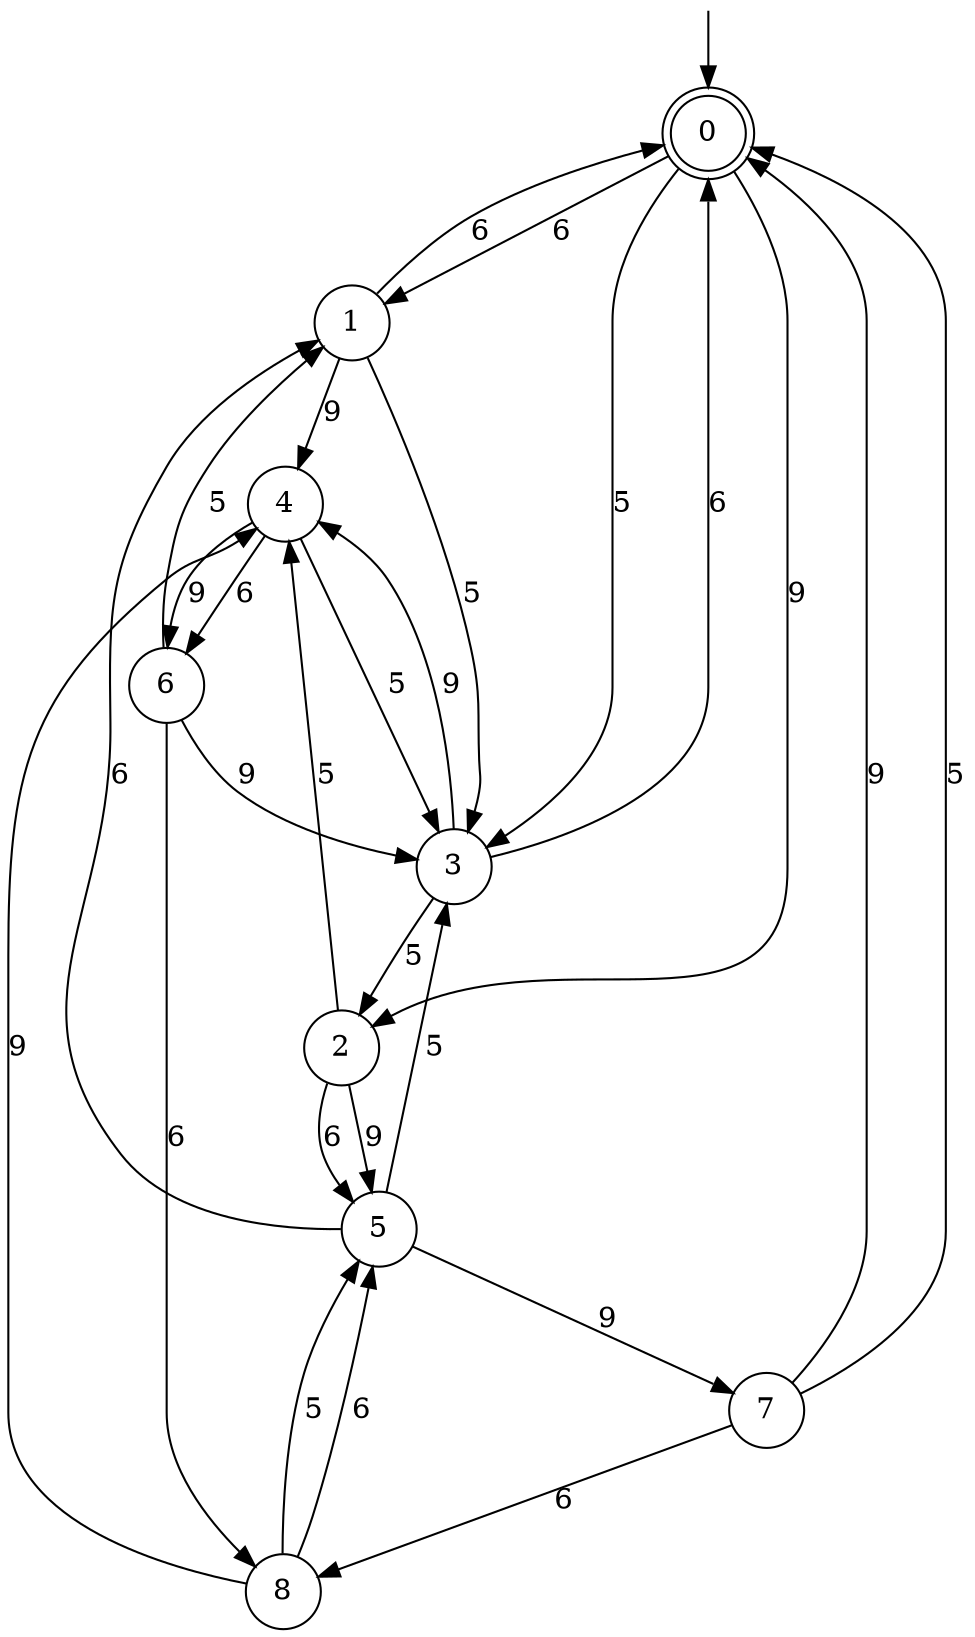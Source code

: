 digraph g {

	s0 [shape="doublecircle" label="0"];
	s1 [shape="circle" label="1"];
	s2 [shape="circle" label="2"];
	s3 [shape="circle" label="3"];
	s4 [shape="circle" label="4"];
	s5 [shape="circle" label="5"];
	s6 [shape="circle" label="6"];
	s7 [shape="circle" label="7"];
	s8 [shape="circle" label="8"];
	s0 -> s1 [label="6"];
	s0 -> s2 [label="9"];
	s0 -> s3 [label="5"];
	s1 -> s0 [label="6"];
	s1 -> s4 [label="9"];
	s1 -> s3 [label="5"];
	s2 -> s5 [label="6"];
	s2 -> s5 [label="9"];
	s2 -> s4 [label="5"];
	s3 -> s0 [label="6"];
	s3 -> s4 [label="9"];
	s3 -> s2 [label="5"];
	s4 -> s6 [label="6"];
	s4 -> s6 [label="9"];
	s4 -> s3 [label="5"];
	s5 -> s1 [label="6"];
	s5 -> s7 [label="9"];
	s5 -> s3 [label="5"];
	s6 -> s8 [label="6"];
	s6 -> s3 [label="9"];
	s6 -> s1 [label="5"];
	s7 -> s8 [label="6"];
	s7 -> s0 [label="9"];
	s7 -> s0 [label="5"];
	s8 -> s5 [label="6"];
	s8 -> s4 [label="9"];
	s8 -> s5 [label="5"];

__start0 [label="" shape="none" width="0" height="0"];
__start0 -> s0;

}
